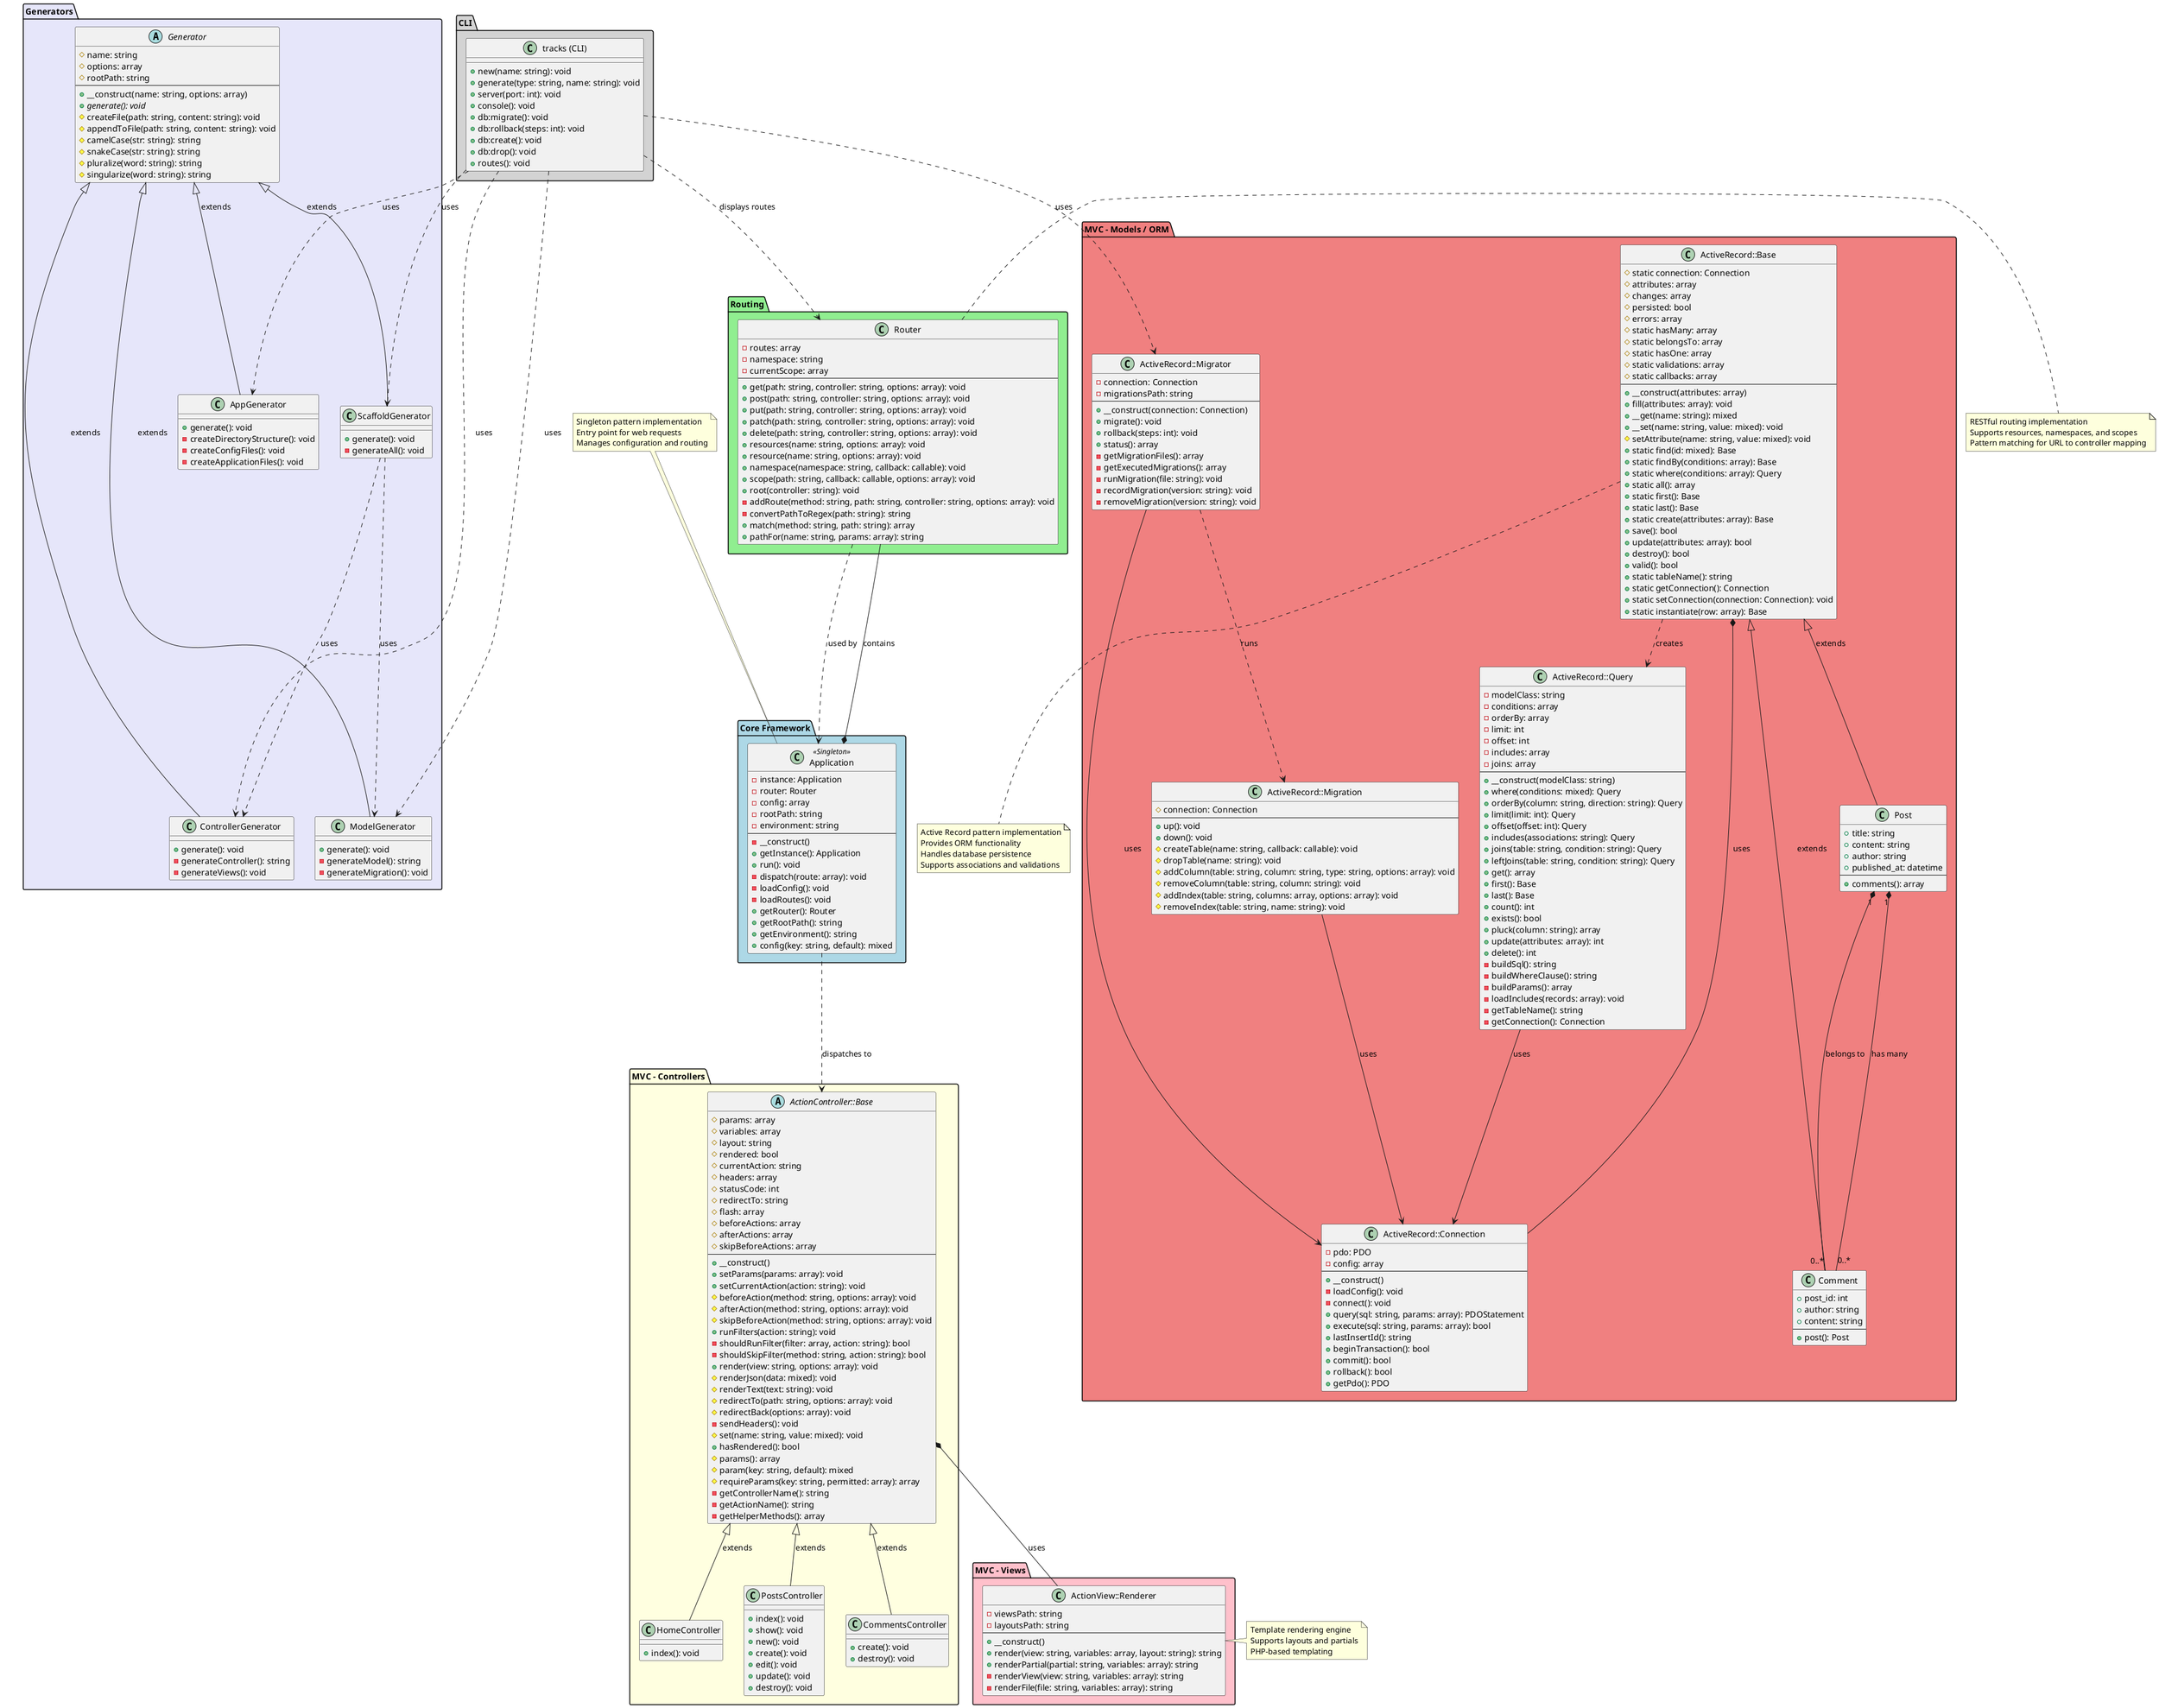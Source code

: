 @startuml Tracks Framework Architecture

!define ABSTRACT abstract
!define STATIC static

package "Core Framework" #LightBlue {
  class Application <<Singleton>> {
    -instance: Application
    -router: Router
    -config: array
    -rootPath: string
    -environment: string
    --
    -__construct()
    +getInstance(): Application
    +run(): void
    -dispatch(route: array): void
    -loadConfig(): void
    -loadRoutes(): void
    +getRouter(): Router
    +getRootPath(): string
    +getEnvironment(): string
    +config(key: string, default): mixed
  }
}

package "Routing" #LightGreen {
  class Router {
    -routes: array
    -namespace: string
    -currentScope: array
    --
    +get(path: string, controller: string, options: array): void
    +post(path: string, controller: string, options: array): void
    +put(path: string, controller: string, options: array): void
    +patch(path: string, controller: string, options: array): void
    +delete(path: string, controller: string, options: array): void
    +resources(name: string, options: array): void
    +resource(name: string, options: array): void
    +namespace(namespace: string, callback: callable): void
    +scope(path: string, callback: callable, options: array): void
    +root(controller: string): void
    -addRoute(method: string, path: string, controller: string, options: array): void
    -convertPathToRegex(path: string): string
    +match(method: string, path: string): array
    +pathFor(name: string, params: array): string
  }
}

package "MVC - Controllers" #LightYellow {
  ABSTRACT class "ActionController::Base" {
    #params: array
    #variables: array
    #layout: string
    #rendered: bool
    #currentAction: string
    #headers: array
    #statusCode: int
    #redirectTo: string
    #flash: array
    #beforeActions: array
    #afterActions: array
    #skipBeforeActions: array
    --
    +__construct()
    +setParams(params: array): void
    +setCurrentAction(action: string): void
    #beforeAction(method: string, options: array): void
    #afterAction(method: string, options: array): void
    #skipBeforeAction(method: string, options: array): void
    +runFilters(action: string): void
    -shouldRunFilter(filter: array, action: string): bool
    -shouldSkipFilter(method: string, action: string): bool
    +render(view: string, options: array): void
    #renderJson(data: mixed): void
    #renderText(text: string): void
    #redirectTo(path: string, options: array): void
    #redirectBack(options: array): void
    -sendHeaders(): void
    #set(name: string, value: mixed): void
    +hasRendered(): bool
    #params(): array
    #param(key: string, default): mixed
    #requireParams(key: string, permitted: array): array
    -getControllerName(): string
    -getActionName(): string
    -getHelperMethods(): array
  }

  class PostsController {
    +index(): void
    +show(): void
    +new(): void
    +create(): void
    +edit(): void
    +update(): void
    +destroy(): void
  }

  class CommentsController {
    +create(): void
    +destroy(): void
  }

  class HomeController {
    +index(): void
  }
}

package "MVC - Views" #Pink {
  class "ActionView::Renderer" {
    -viewsPath: string
    -layoutsPath: string
    --
    +__construct()
    +render(view: string, variables: array, layout: string): string
    +renderPartial(partial: string, variables: array): string
    -renderView(view: string, variables: array): string
    -renderFile(file: string, variables: array): string
  }
}

package "MVC - Models / ORM" #LightCoral {
  class "ActiveRecord::Base" {
    #STATIC connection: Connection
    #attributes: array
    #changes: array
    #persisted: bool
    #errors: array
    #STATIC hasMany: array
    #STATIC belongsTo: array
    #STATIC hasOne: array
    #STATIC validations: array
    #STATIC callbacks: array
    --
    +__construct(attributes: array)
    +fill(attributes: array): void
    +__get(name: string): mixed
    +__set(name: string, value: mixed): void
    #setAttribute(name: string, value: mixed): void
    +STATIC find(id: mixed): Base
    +STATIC findBy(conditions: array): Base
    +STATIC where(conditions: array): Query
    +STATIC all(): array
    +STATIC first(): Base
    +STATIC last(): Base
    +STATIC create(attributes: array): Base
    +save(): bool
    +update(attributes: array): bool
    +destroy(): bool
    +valid(): bool
    +STATIC tableName(): string
    +STATIC getConnection(): Connection
    +STATIC setConnection(connection: Connection): void
    +STATIC instantiate(row: array): Base
  }

  class "ActiveRecord::Query" {
    -modelClass: string
    -conditions: array
    -orderBy: array
    -limit: int
    -offset: int
    -includes: array
    -joins: array
    --
    +__construct(modelClass: string)
    +where(conditions: mixed): Query
    +orderBy(column: string, direction: string): Query
    +limit(limit: int): Query
    +offset(offset: int): Query
    +includes(associations: string): Query
    +joins(table: string, condition: string): Query
    +leftJoins(table: string, condition: string): Query
    +get(): array
    +first(): Base
    +last(): Base
    +count(): int
    +exists(): bool
    +pluck(column: string): array
    +update(attributes: array): int
    +delete(): int
    -buildSql(): string
    -buildWhereClause(): string
    -buildParams(): array
    -loadIncludes(records: array): void
    -getTableName(): string
    -getConnection(): Connection
  }

  class "ActiveRecord::Connection" {
    -pdo: PDO
    -config: array
    --
    +__construct()
    -loadConfig(): void
    -connect(): void
    +query(sql: string, params: array): PDOStatement
    +execute(sql: string, params: array): bool
    +lastInsertId(): string
    +beginTransaction(): bool
    +commit(): bool
    +rollback(): bool
    +getPdo(): PDO
  }

  class "ActiveRecord::Migration" {
    #connection: Connection
    --
    +up(): void
    +down(): void
    #createTable(name: string, callback: callable): void
    #dropTable(name: string): void
    #addColumn(table: string, column: string, type: string, options: array): void
    #removeColumn(table: string, column: string): void
    #addIndex(table: string, columns: array, options: array): void
    #removeIndex(table: string, name: string): void
  }

  class "ActiveRecord::Migrator" {
    -connection: Connection
    -migrationsPath: string
    --
    +__construct(connection: Connection)
    +migrate(): void
    +rollback(steps: int): void
    +status(): array
    -getMigrationFiles(): array
    -getExecutedMigrations(): array
    -runMigration(file: string): void
    -recordMigration(version: string): void
    -removeMigration(version: string): void
  }

  class Post {
    +title: string
    +content: string
    +author: string
    +published_at: datetime
    --
    +comments(): array
  }

  class Comment {
    +post_id: int
    +author: string
    +content: string
    --
    +post(): Post
  }
}

package "Generators" #Lavender {
  ABSTRACT class Generator {
    #name: string
    #options: array
    #rootPath: string
    --
    +__construct(name: string, options: array)
    +{abstract}generate(): void
    #createFile(path: string, content: string): void
    #appendToFile(path: string, content: string): void
    #camelCase(str: string): string
    #snakeCase(str: string): string
    #pluralize(word: string): string
    #singularize(word: string): string
  }

  class AppGenerator {
    +generate(): void
    -createDirectoryStructure(): void
    -createConfigFiles(): void
    -createApplicationFiles(): void
  }

  class ControllerGenerator {
    +generate(): void
    -generateController(): string
    -generateViews(): void
  }

  class ModelGenerator {
    +generate(): void
    -generateModel(): string
    -generateMigration(): void
  }

  class ScaffoldGenerator {
    +generate(): void
    -generateAll(): void
  }
}

package "CLI" #LightGray {
  class "tracks (CLI)" {
    +new(name: string): void
    +generate(type: string, name: string): void
    +server(port: int): void
    +console(): void
    +db:migrate(): void
    +db:rollback(steps: int): void
    +db:create(): void
    +db:drop(): void
    +routes(): void
  }
}

' Relationships
Application *-- Router : contains
Application ..> "ActionController::Base" : dispatches to

Router ..> Application : used by

"ActionController::Base" *-- "ActionView::Renderer" : uses
"ActionController::Base" <|-- PostsController : extends
"ActionController::Base" <|-- CommentsController : extends
"ActionController::Base" <|-- HomeController : extends

"ActiveRecord::Base" *-- "ActiveRecord::Connection" : uses
"ActiveRecord::Base" ..> "ActiveRecord::Query" : creates
"ActiveRecord::Base" <|-- Post : extends
"ActiveRecord::Base" <|-- Comment : extends

"ActiveRecord::Query" --> "ActiveRecord::Connection" : uses
"ActiveRecord::Migration" --> "ActiveRecord::Connection" : uses
"ActiveRecord::Migrator" --> "ActiveRecord::Connection" : uses
"ActiveRecord::Migrator" ..> "ActiveRecord::Migration" : runs

Post "1" *-- "0..*" Comment : has many
Comment "0..*" --* "1" Post : belongs to

Generator <|-- AppGenerator : extends
Generator <|-- ControllerGenerator : extends
Generator <|-- ModelGenerator : extends
Generator <|-- ScaffoldGenerator : extends

ScaffoldGenerator ..> ModelGenerator : uses
ScaffoldGenerator ..> ControllerGenerator : uses

"tracks (CLI)" ..> AppGenerator : uses
"tracks (CLI)" ..> ControllerGenerator : uses
"tracks (CLI)" ..> ModelGenerator : uses
"tracks (CLI)" ..> ScaffoldGenerator : uses
"tracks (CLI)" ..> "ActiveRecord::Migrator" : uses
"tracks (CLI)" ..> Router : displays routes

note top of Application
  Singleton pattern implementation
  Entry point for web requests
  Manages configuration and routing
end note

note right of Router
  RESTful routing implementation
  Supports resources, namespaces, and scopes
  Pattern matching for URL to controller mapping
end note

note bottom of "ActiveRecord::Base"
  Active Record pattern implementation
  Provides ORM functionality
  Handles database persistence
  Supports associations and validations
end note

note left of "ActionView::Renderer"
  Template rendering engine
  Supports layouts and partials
  PHP-based templating
end note

@enduml